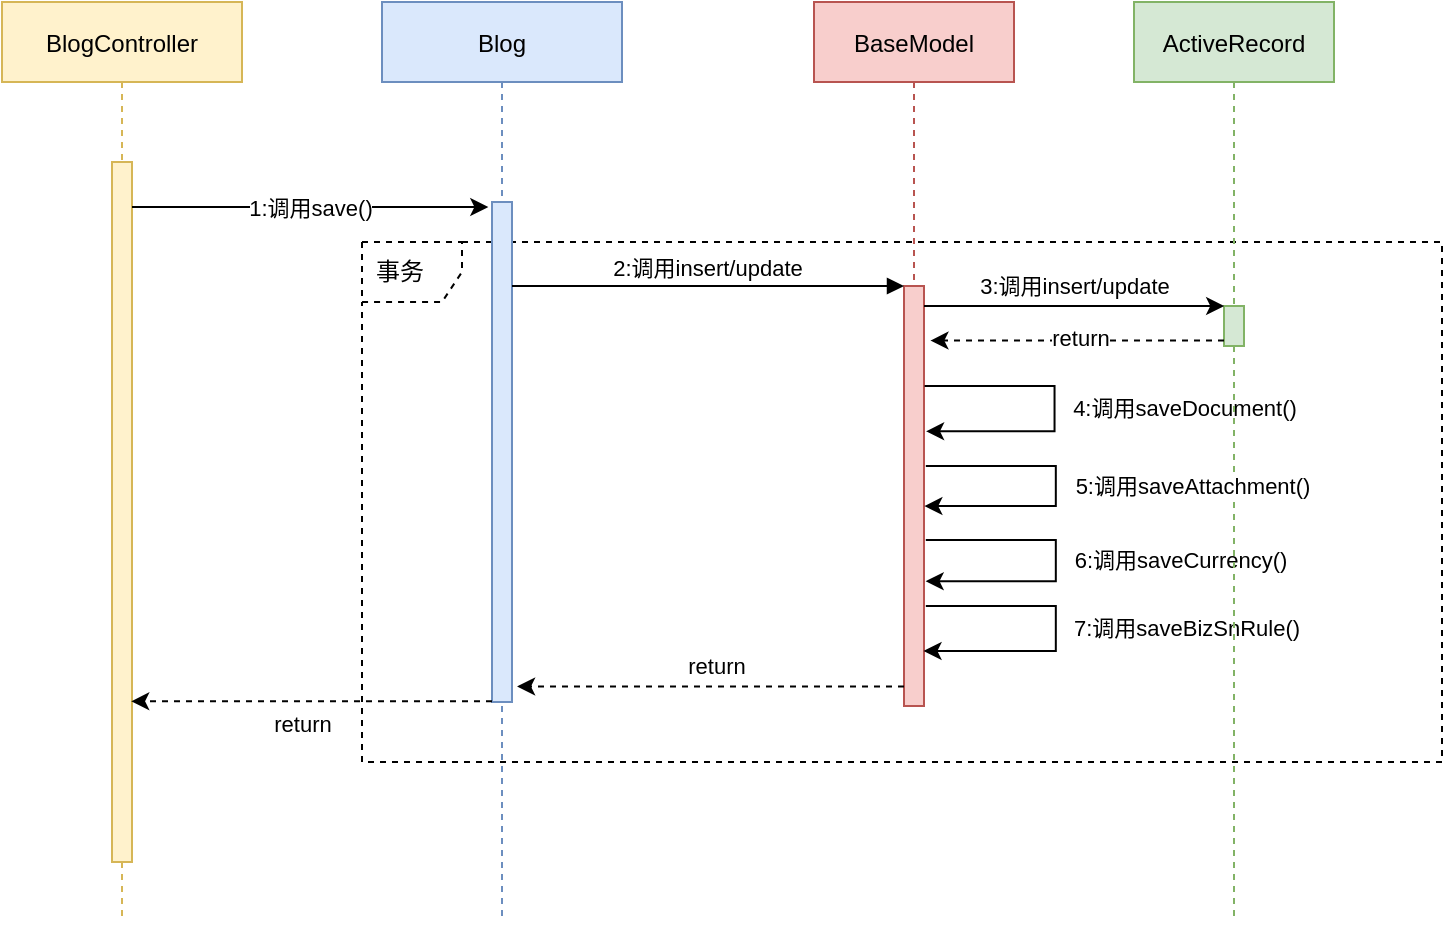 <mxfile version="17.1.3" type="github">
  <diagram id="kgpKYQtTHZ0yAKxKKP6v" name="Page-1">
    <mxGraphModel dx="1234" dy="741" grid="0" gridSize="10" guides="1" tooltips="1" connect="1" arrows="1" fold="1" page="0" pageScale="1" pageWidth="850" pageHeight="1100" math="0" shadow="0">
      <root>
        <mxCell id="0" />
        <mxCell id="1" parent="0" />
        <mxCell id="4cNsJ_-1LNSkgjCMD2GF-35" value="事务" style="shape=umlFrame;whiteSpace=wrap;html=1;width=50;height=30;boundedLbl=1;verticalAlign=middle;align=left;spacingLeft=5;dashed=1;" vertex="1" parent="1">
          <mxGeometry x="230" y="200" width="540" height="260" as="geometry" />
        </mxCell>
        <mxCell id="3nuBFxr9cyL0pnOWT2aG-1" value="Blog" style="shape=umlLifeline;perimeter=lifelinePerimeter;container=1;collapsible=0;recursiveResize=0;rounded=0;shadow=0;strokeWidth=1;fillColor=#dae8fc;strokeColor=#6c8ebf;" parent="1" vertex="1">
          <mxGeometry x="240" y="80" width="120" height="460" as="geometry" />
        </mxCell>
        <mxCell id="3nuBFxr9cyL0pnOWT2aG-2" value="" style="points=[];perimeter=orthogonalPerimeter;rounded=0;shadow=0;strokeWidth=1;fillColor=#dae8fc;strokeColor=#6c8ebf;" parent="3nuBFxr9cyL0pnOWT2aG-1" vertex="1">
          <mxGeometry x="55" y="100" width="10" height="250" as="geometry" />
        </mxCell>
        <mxCell id="3nuBFxr9cyL0pnOWT2aG-5" value="BaseModel" style="shape=umlLifeline;perimeter=lifelinePerimeter;container=1;collapsible=0;recursiveResize=0;rounded=0;shadow=0;strokeWidth=1;fillColor=#f8cecc;strokeColor=#b85450;" parent="1" vertex="1">
          <mxGeometry x="456" y="80" width="100" height="330" as="geometry" />
        </mxCell>
        <mxCell id="3nuBFxr9cyL0pnOWT2aG-6" value="" style="points=[];perimeter=orthogonalPerimeter;rounded=0;shadow=0;strokeWidth=1;fillColor=#f8cecc;strokeColor=#b85450;" parent="3nuBFxr9cyL0pnOWT2aG-5" vertex="1">
          <mxGeometry x="45" y="142" width="10" height="210" as="geometry" />
        </mxCell>
        <mxCell id="4cNsJ_-1LNSkgjCMD2GF-8" style="edgeStyle=elbowEdgeStyle;rounded=0;orthogonalLoop=1;jettySize=auto;html=1;entryX=1.104;entryY=0.346;entryDx=0;entryDy=0;entryPerimeter=0;" edge="1" parent="3nuBFxr9cyL0pnOWT2aG-5" target="3nuBFxr9cyL0pnOWT2aG-6">
          <mxGeometry relative="1" as="geometry">
            <mxPoint x="55" y="220.88" as="targetPoint" />
            <mxPoint x="55.27" y="192" as="sourcePoint" />
            <Array as="points">
              <mxPoint x="120.27" y="192" />
              <mxPoint x="120.27" y="262" />
            </Array>
          </mxGeometry>
        </mxCell>
        <mxCell id="4cNsJ_-1LNSkgjCMD2GF-20" value="4:调用saveDocument()" style="edgeLabel;html=1;align=center;verticalAlign=middle;resizable=0;points=[];" vertex="1" connectable="0" parent="4cNsJ_-1LNSkgjCMD2GF-8">
          <mxGeometry x="-0.518" relative="1" as="geometry">
            <mxPoint x="93" y="11" as="offset" />
          </mxGeometry>
        </mxCell>
        <mxCell id="4cNsJ_-1LNSkgjCMD2GF-23" style="edgeStyle=elbowEdgeStyle;rounded=0;orthogonalLoop=1;jettySize=auto;html=1;entryX=1.083;entryY=0.717;entryDx=0;entryDy=0;entryPerimeter=0;" edge="1" parent="3nuBFxr9cyL0pnOWT2aG-5">
          <mxGeometry relative="1" as="geometry">
            <mxPoint x="55.83" y="289.57" as="targetPoint" />
            <mxPoint x="55.91" y="269" as="sourcePoint" />
            <Array as="points">
              <mxPoint x="120.91" y="269" />
              <mxPoint x="120.91" y="339" />
            </Array>
          </mxGeometry>
        </mxCell>
        <mxCell id="4cNsJ_-1LNSkgjCMD2GF-24" value="6:调用saveCurrency()" style="edgeLabel;html=1;align=center;verticalAlign=middle;resizable=0;points=[];" vertex="1" connectable="0" parent="4cNsJ_-1LNSkgjCMD2GF-23">
          <mxGeometry x="-0.518" relative="1" as="geometry">
            <mxPoint x="90" y="10" as="offset" />
          </mxGeometry>
        </mxCell>
        <mxCell id="4cNsJ_-1LNSkgjCMD2GF-25" style="edgeStyle=elbowEdgeStyle;rounded=0;orthogonalLoop=1;jettySize=auto;html=1;entryX=0.975;entryY=0.869;entryDx=0;entryDy=0;entryPerimeter=0;" edge="1" parent="3nuBFxr9cyL0pnOWT2aG-5" target="3nuBFxr9cyL0pnOWT2aG-6">
          <mxGeometry relative="1" as="geometry">
            <mxPoint x="55" y="327.36" as="targetPoint" />
            <mxPoint x="55.91" y="302" as="sourcePoint" />
            <Array as="points">
              <mxPoint x="120.91" y="302" />
              <mxPoint x="120.91" y="372" />
            </Array>
          </mxGeometry>
        </mxCell>
        <mxCell id="4cNsJ_-1LNSkgjCMD2GF-26" value="7:调用saveBizSnRule()" style="edgeLabel;html=1;align=center;verticalAlign=middle;resizable=0;points=[];" vertex="1" connectable="0" parent="4cNsJ_-1LNSkgjCMD2GF-25">
          <mxGeometry x="-0.518" relative="1" as="geometry">
            <mxPoint x="93" y="11" as="offset" />
          </mxGeometry>
        </mxCell>
        <mxCell id="3nuBFxr9cyL0pnOWT2aG-8" value="2:调用insert/update" style="verticalAlign=bottom;endArrow=block;entryX=0;entryY=0;shadow=0;strokeWidth=1;" parent="1" target="3nuBFxr9cyL0pnOWT2aG-6" edge="1">
          <mxGeometry relative="1" as="geometry">
            <mxPoint x="305" y="222.0" as="sourcePoint" />
          </mxGeometry>
        </mxCell>
        <mxCell id="4cNsJ_-1LNSkgjCMD2GF-1" value="BlogController" style="shape=umlLifeline;perimeter=lifelinePerimeter;container=1;collapsible=0;recursiveResize=0;rounded=0;shadow=0;strokeWidth=1;fillColor=#fff2cc;strokeColor=#d6b656;" vertex="1" parent="1">
          <mxGeometry x="50" y="80" width="120" height="460" as="geometry" />
        </mxCell>
        <mxCell id="4cNsJ_-1LNSkgjCMD2GF-2" value="" style="points=[];perimeter=orthogonalPerimeter;rounded=0;shadow=0;strokeWidth=1;fillColor=#fff2cc;strokeColor=#d6b656;" vertex="1" parent="4cNsJ_-1LNSkgjCMD2GF-1">
          <mxGeometry x="55" y="80" width="10" height="350" as="geometry" />
        </mxCell>
        <mxCell id="4cNsJ_-1LNSkgjCMD2GF-6" value="1:调用save()" style="edgeStyle=none;rounded=0;orthogonalLoop=1;jettySize=auto;html=1;entryX=-0.183;entryY=0.01;entryDx=0;entryDy=0;entryPerimeter=0;" edge="1" parent="1" source="4cNsJ_-1LNSkgjCMD2GF-2" target="3nuBFxr9cyL0pnOWT2aG-2">
          <mxGeometry relative="1" as="geometry" />
        </mxCell>
        <mxCell id="4cNsJ_-1LNSkgjCMD2GF-9" value="ActiveRecord" style="shape=umlLifeline;perimeter=lifelinePerimeter;container=1;collapsible=0;recursiveResize=0;rounded=0;shadow=0;strokeWidth=1;fillColor=#d5e8d4;strokeColor=#82b366;" vertex="1" parent="1">
          <mxGeometry x="616" y="80" width="100" height="460" as="geometry" />
        </mxCell>
        <mxCell id="4cNsJ_-1LNSkgjCMD2GF-10" value="" style="points=[];perimeter=orthogonalPerimeter;rounded=0;shadow=0;strokeWidth=1;fillColor=#d5e8d4;strokeColor=#82b366;" vertex="1" parent="4cNsJ_-1LNSkgjCMD2GF-9">
          <mxGeometry x="45" y="152" width="10" height="20" as="geometry" />
        </mxCell>
        <mxCell id="4cNsJ_-1LNSkgjCMD2GF-13" style="edgeStyle=elbowEdgeStyle;rounded=0;orthogonalLoop=1;jettySize=auto;html=1;entryX=0.009;entryY=0.002;entryDx=0;entryDy=0;entryPerimeter=0;" edge="1" parent="1" source="3nuBFxr9cyL0pnOWT2aG-6" target="4cNsJ_-1LNSkgjCMD2GF-10">
          <mxGeometry relative="1" as="geometry">
            <mxPoint x="596" y="262" as="targetPoint" />
            <Array as="points">
              <mxPoint x="606" y="232" />
              <mxPoint x="506" y="242" />
            </Array>
          </mxGeometry>
        </mxCell>
        <mxCell id="4cNsJ_-1LNSkgjCMD2GF-14" value="3:调用insert/update" style="edgeLabel;html=1;align=center;verticalAlign=middle;resizable=0;points=[];" vertex="1" connectable="0" parent="4cNsJ_-1LNSkgjCMD2GF-13">
          <mxGeometry x="-0.069" y="3" relative="1" as="geometry">
            <mxPoint x="5" y="-7" as="offset" />
          </mxGeometry>
        </mxCell>
        <mxCell id="4cNsJ_-1LNSkgjCMD2GF-18" style="edgeStyle=none;rounded=0;orthogonalLoop=1;jettySize=auto;html=1;entryX=1.322;entryY=0.13;entryDx=0;entryDy=0;entryPerimeter=0;dashed=1;" edge="1" parent="1" source="4cNsJ_-1LNSkgjCMD2GF-10" target="3nuBFxr9cyL0pnOWT2aG-6">
          <mxGeometry relative="1" as="geometry" />
        </mxCell>
        <mxCell id="4cNsJ_-1LNSkgjCMD2GF-19" value="return" style="edgeLabel;html=1;align=center;verticalAlign=middle;resizable=0;points=[];" vertex="1" connectable="0" parent="4cNsJ_-1LNSkgjCMD2GF-18">
          <mxGeometry x="0.067" y="-1" relative="1" as="geometry">
            <mxPoint x="6" y="-1" as="offset" />
          </mxGeometry>
        </mxCell>
        <mxCell id="4cNsJ_-1LNSkgjCMD2GF-21" style="edgeStyle=elbowEdgeStyle;rounded=0;orthogonalLoop=1;jettySize=auto;html=1;entryX=1.017;entryY=0.524;entryDx=0;entryDy=0;entryPerimeter=0;" edge="1" parent="1" target="3nuBFxr9cyL0pnOWT2aG-6">
          <mxGeometry relative="1" as="geometry">
            <mxPoint x="511" y="337.36" as="targetPoint" />
            <mxPoint x="511.91" y="312.0" as="sourcePoint" />
            <Array as="points">
              <mxPoint x="576.91" y="312" />
              <mxPoint x="576.91" y="382" />
            </Array>
          </mxGeometry>
        </mxCell>
        <mxCell id="4cNsJ_-1LNSkgjCMD2GF-22" value="5:调用saveAttachment()" style="edgeLabel;html=1;align=center;verticalAlign=middle;resizable=0;points=[];" vertex="1" connectable="0" parent="4cNsJ_-1LNSkgjCMD2GF-21">
          <mxGeometry x="-0.518" relative="1" as="geometry">
            <mxPoint x="96" y="10" as="offset" />
          </mxGeometry>
        </mxCell>
        <mxCell id="4cNsJ_-1LNSkgjCMD2GF-27" style="edgeStyle=none;rounded=0;orthogonalLoop=1;jettySize=auto;html=1;entryX=1.253;entryY=0.881;entryDx=0;entryDy=0;entryPerimeter=0;dashed=1;" edge="1" parent="1" source="3nuBFxr9cyL0pnOWT2aG-6">
          <mxGeometry relative="1" as="geometry">
            <mxPoint x="307.53" y="422.25" as="targetPoint" />
          </mxGeometry>
        </mxCell>
        <mxCell id="4cNsJ_-1LNSkgjCMD2GF-28" value="return" style="edgeLabel;html=1;align=center;verticalAlign=middle;resizable=0;points=[];" vertex="1" connectable="0" parent="4cNsJ_-1LNSkgjCMD2GF-27">
          <mxGeometry x="-0.045" relative="1" as="geometry">
            <mxPoint x="-2" y="-11" as="offset" />
          </mxGeometry>
        </mxCell>
        <mxCell id="4cNsJ_-1LNSkgjCMD2GF-30" value="" style="edgeStyle=none;rounded=0;orthogonalLoop=1;jettySize=auto;html=1;entryX=0.96;entryY=0.759;entryDx=0;entryDy=0;entryPerimeter=0;dashed=1;" edge="1" parent="1">
          <mxGeometry relative="1" as="geometry">
            <mxPoint x="295" y="429.65" as="sourcePoint" />
            <mxPoint x="114.6" y="429.65" as="targetPoint" />
          </mxGeometry>
        </mxCell>
        <mxCell id="4cNsJ_-1LNSkgjCMD2GF-31" value="return" style="edgeLabel;html=1;align=center;verticalAlign=middle;resizable=0;points=[];" vertex="1" connectable="0" parent="4cNsJ_-1LNSkgjCMD2GF-30">
          <mxGeometry x="0.188" y="1" relative="1" as="geometry">
            <mxPoint x="12" y="10" as="offset" />
          </mxGeometry>
        </mxCell>
      </root>
    </mxGraphModel>
  </diagram>
</mxfile>
